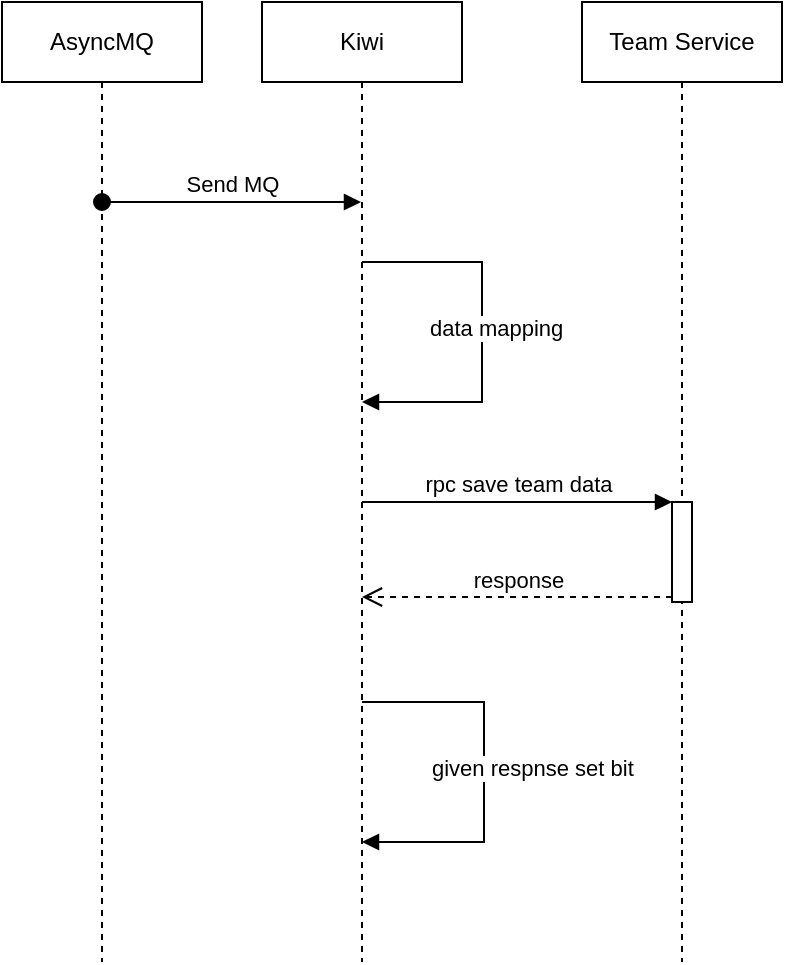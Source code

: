 <mxfile version="20.0.4" type="github">
  <diagram id="xG2fvlVbT680UrmnYNV8" name="Page-1">
    <mxGraphModel dx="1298" dy="809" grid="1" gridSize="10" guides="1" tooltips="1" connect="1" arrows="1" fold="1" page="1" pageScale="1" pageWidth="827" pageHeight="1169" math="0" shadow="0">
      <root>
        <mxCell id="0" />
        <mxCell id="1" parent="0" />
        <mxCell id="ShSozhRtPsqz1D0XB1Wz-2" value="AsyncMQ" style="shape=umlLifeline;perimeter=lifelinePerimeter;whiteSpace=wrap;html=1;container=1;collapsible=0;recursiveResize=0;outlineConnect=0;" vertex="1" parent="1">
          <mxGeometry x="140" y="160" width="100" height="480" as="geometry" />
        </mxCell>
        <mxCell id="ShSozhRtPsqz1D0XB1Wz-3" value="Kiwi" style="shape=umlLifeline;perimeter=lifelinePerimeter;whiteSpace=wrap;html=1;container=1;collapsible=0;recursiveResize=0;outlineConnect=0;" vertex="1" parent="1">
          <mxGeometry x="270" y="160" width="100" height="480" as="geometry" />
        </mxCell>
        <mxCell id="ShSozhRtPsqz1D0XB1Wz-4" value="Team Service" style="shape=umlLifeline;perimeter=lifelinePerimeter;whiteSpace=wrap;html=1;container=1;collapsible=0;recursiveResize=0;outlineConnect=0;" vertex="1" parent="1">
          <mxGeometry x="430" y="160" width="100" height="480" as="geometry" />
        </mxCell>
        <mxCell id="ShSozhRtPsqz1D0XB1Wz-12" value="" style="html=1;points=[];perimeter=orthogonalPerimeter;" vertex="1" parent="ShSozhRtPsqz1D0XB1Wz-4">
          <mxGeometry x="45" y="250" width="10" height="50" as="geometry" />
        </mxCell>
        <mxCell id="ShSozhRtPsqz1D0XB1Wz-5" value="Send MQ" style="html=1;verticalAlign=bottom;startArrow=oval;startFill=1;endArrow=block;startSize=8;rounded=0;" edge="1" parent="1" source="ShSozhRtPsqz1D0XB1Wz-2" target="ShSozhRtPsqz1D0XB1Wz-3">
          <mxGeometry width="60" relative="1" as="geometry">
            <mxPoint x="380" y="410" as="sourcePoint" />
            <mxPoint x="440" y="410" as="targetPoint" />
            <Array as="points">
              <mxPoint x="240" y="260" />
            </Array>
          </mxGeometry>
        </mxCell>
        <mxCell id="ShSozhRtPsqz1D0XB1Wz-10" value="data mapping" style="edgeStyle=orthogonalEdgeStyle;html=1;align=left;spacingLeft=2;endArrow=block;rounded=0;" edge="1" target="ShSozhRtPsqz1D0XB1Wz-3" parent="1" source="ShSozhRtPsqz1D0XB1Wz-3">
          <mxGeometry x="-0.034" y="-30" relative="1" as="geometry">
            <mxPoint x="400" y="380" as="sourcePoint" />
            <Array as="points">
              <mxPoint x="380" y="290" />
              <mxPoint x="380" y="360" />
            </Array>
            <mxPoint y="1" as="offset" />
          </mxGeometry>
        </mxCell>
        <mxCell id="ShSozhRtPsqz1D0XB1Wz-13" value="rpc save team data" style="html=1;verticalAlign=bottom;endArrow=block;entryX=0;entryY=0;rounded=0;" edge="1" target="ShSozhRtPsqz1D0XB1Wz-12" parent="1" source="ShSozhRtPsqz1D0XB1Wz-3">
          <mxGeometry relative="1" as="geometry">
            <mxPoint x="400" y="380" as="sourcePoint" />
          </mxGeometry>
        </mxCell>
        <mxCell id="ShSozhRtPsqz1D0XB1Wz-14" value="response" style="html=1;verticalAlign=bottom;endArrow=open;dashed=1;endSize=8;exitX=0;exitY=0.95;rounded=0;" edge="1" source="ShSozhRtPsqz1D0XB1Wz-12" parent="1" target="ShSozhRtPsqz1D0XB1Wz-3">
          <mxGeometry relative="1" as="geometry">
            <mxPoint x="400" y="456" as="targetPoint" />
          </mxGeometry>
        </mxCell>
        <mxCell id="ShSozhRtPsqz1D0XB1Wz-15" value="given respnse set bit" style="edgeStyle=orthogonalEdgeStyle;html=1;align=left;spacingLeft=2;endArrow=block;rounded=0;" edge="1" parent="1" source="ShSozhRtPsqz1D0XB1Wz-3" target="ShSozhRtPsqz1D0XB1Wz-3">
          <mxGeometry x="-0.034" y="-30" relative="1" as="geometry">
            <mxPoint x="320" y="510" as="sourcePoint" />
            <Array as="points">
              <mxPoint x="381" y="510" />
              <mxPoint x="381" y="580" />
            </Array>
            <mxPoint x="320" y="580" as="targetPoint" />
            <mxPoint y="1" as="offset" />
          </mxGeometry>
        </mxCell>
      </root>
    </mxGraphModel>
  </diagram>
</mxfile>
